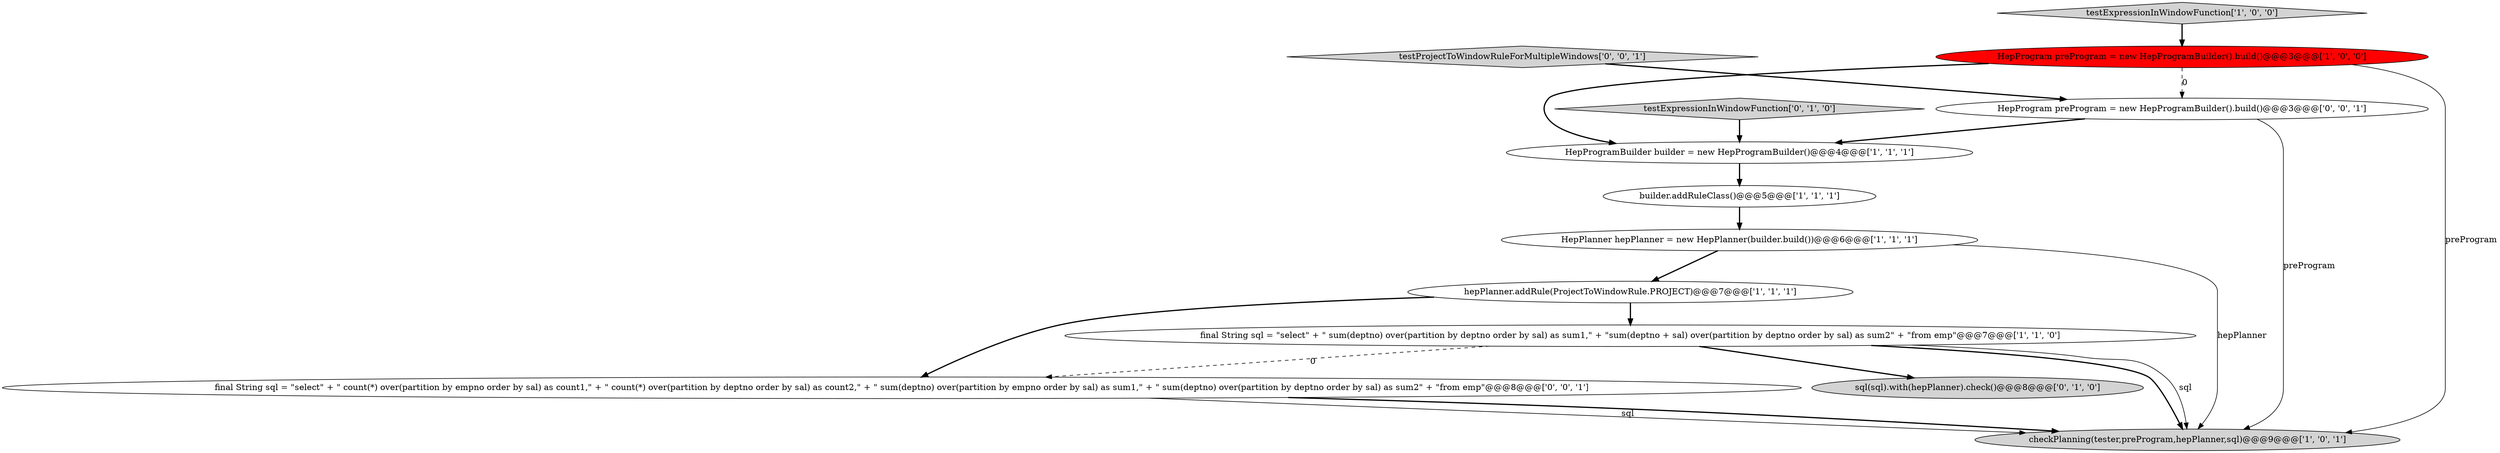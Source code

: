 digraph {
10 [style = filled, label = "HepProgram preProgram = new HepProgramBuilder().build()@@@3@@@['0', '0', '1']", fillcolor = white, shape = ellipse image = "AAA0AAABBB3BBB"];
12 [style = filled, label = "testProjectToWindowRuleForMultipleWindows['0', '0', '1']", fillcolor = lightgray, shape = diamond image = "AAA0AAABBB3BBB"];
1 [style = filled, label = "final String sql = \"select\" + \" sum(deptno) over(partition by deptno order by sal) as sum1,\" + \"sum(deptno + sal) over(partition by deptno order by sal) as sum2\" + \"from emp\"@@@7@@@['1', '1', '0']", fillcolor = white, shape = ellipse image = "AAA0AAABBB1BBB"];
9 [style = filled, label = "testExpressionInWindowFunction['0', '1', '0']", fillcolor = lightgray, shape = diamond image = "AAA0AAABBB2BBB"];
8 [style = filled, label = "sql(sql).with(hepPlanner).check()@@@8@@@['0', '1', '0']", fillcolor = lightgray, shape = ellipse image = "AAA0AAABBB2BBB"];
3 [style = filled, label = "HepPlanner hepPlanner = new HepPlanner(builder.build())@@@6@@@['1', '1', '1']", fillcolor = white, shape = ellipse image = "AAA0AAABBB1BBB"];
11 [style = filled, label = "final String sql = \"select\" + \" count(*) over(partition by empno order by sal) as count1,\" + \" count(*) over(partition by deptno order by sal) as count2,\" + \" sum(deptno) over(partition by empno order by sal) as sum1,\" + \" sum(deptno) over(partition by deptno order by sal) as sum2\" + \"from emp\"@@@8@@@['0', '0', '1']", fillcolor = white, shape = ellipse image = "AAA0AAABBB3BBB"];
2 [style = filled, label = "HepProgram preProgram = new HepProgramBuilder().build()@@@3@@@['1', '0', '0']", fillcolor = red, shape = ellipse image = "AAA1AAABBB1BBB"];
6 [style = filled, label = "testExpressionInWindowFunction['1', '0', '0']", fillcolor = lightgray, shape = diamond image = "AAA0AAABBB1BBB"];
4 [style = filled, label = "checkPlanning(tester,preProgram,hepPlanner,sql)@@@9@@@['1', '0', '1']", fillcolor = lightgray, shape = ellipse image = "AAA0AAABBB1BBB"];
5 [style = filled, label = "builder.addRuleClass()@@@5@@@['1', '1', '1']", fillcolor = white, shape = ellipse image = "AAA0AAABBB1BBB"];
0 [style = filled, label = "hepPlanner.addRule(ProjectToWindowRule.PROJECT)@@@7@@@['1', '1', '1']", fillcolor = white, shape = ellipse image = "AAA0AAABBB1BBB"];
7 [style = filled, label = "HepProgramBuilder builder = new HepProgramBuilder()@@@4@@@['1', '1', '1']", fillcolor = white, shape = ellipse image = "AAA0AAABBB1BBB"];
5->3 [style = bold, label=""];
0->11 [style = bold, label=""];
1->4 [style = bold, label=""];
7->5 [style = bold, label=""];
12->10 [style = bold, label=""];
1->4 [style = solid, label="sql"];
2->7 [style = bold, label=""];
1->8 [style = bold, label=""];
3->4 [style = solid, label="hepPlanner"];
2->4 [style = solid, label="preProgram"];
9->7 [style = bold, label=""];
10->4 [style = solid, label="preProgram"];
10->7 [style = bold, label=""];
0->1 [style = bold, label=""];
11->4 [style = solid, label="sql"];
1->11 [style = dashed, label="0"];
3->0 [style = bold, label=""];
2->10 [style = dashed, label="0"];
11->4 [style = bold, label=""];
6->2 [style = bold, label=""];
}
